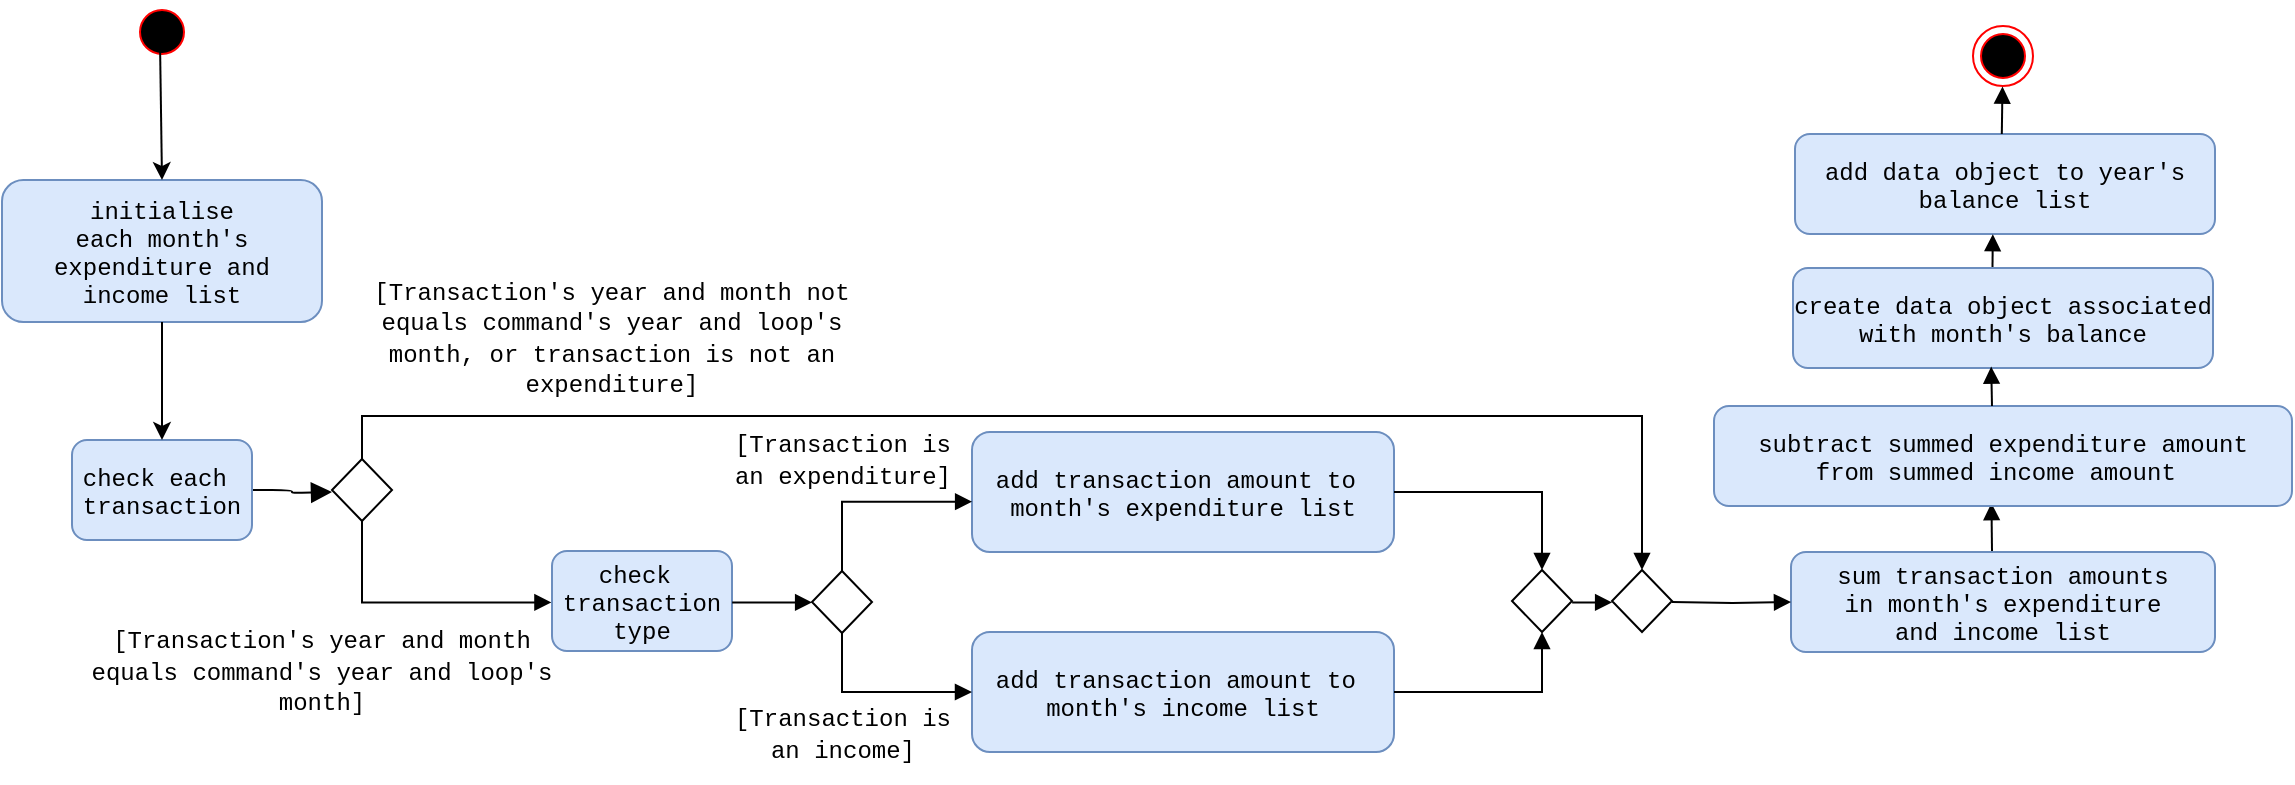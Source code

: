 <mxfile version="12.2.3" type="google" pages="1"><diagram id="0ZkkgdYKWyCDUPyGz1i0" name="Page-1"><mxGraphModel dx="772" dy="386" grid="1" gridSize="10" guides="1" tooltips="1" connect="1" arrows="1" fold="1" page="1" pageScale="1" pageWidth="850" pageHeight="1100" math="0" shadow="0"><root><mxCell id="0"/><mxCell id="1" parent="0"/><mxCell id="3mGbhlE27B9K_nwcrMiw-1" value="" style="edgeStyle=orthogonalEdgeStyle;html=1;verticalAlign=bottom;endArrow=block;endSize=8;strokeColor=#000000;exitX=1;exitY=0.5;exitDx=0;exitDy=0;fontFamily=Courier New;endFill=1;" edge="1" parent="1" source="3mGbhlE27B9K_nwcrMiw-3"><mxGeometry relative="1" as="geometry"><mxPoint x="390.0" y="265" as="targetPoint"/><mxPoint x="399" y="210" as="sourcePoint"/></mxGeometry></mxCell><mxCell id="3mGbhlE27B9K_nwcrMiw-2" value="" style="ellipse;shape=startState;fillColor=#000000;strokeColor=#ff0000;fontFamily=Courier New;" vertex="1" parent="1"><mxGeometry x="290" y="20" width="30" height="30" as="geometry"/></mxCell><mxCell id="3mGbhlE27B9K_nwcrMiw-3" value="check each &#10;transaction" style="fillColor=#DAE8FC;strokeColor=#6C8EBF;fontFamily=Courier New;rounded=1;" vertex="1" parent="1"><mxGeometry x="260" y="239" width="90" height="50" as="geometry"/></mxCell><mxCell id="3mGbhlE27B9K_nwcrMiw-4" value="" style="ellipse;shape=endState;fillColor=#000000;strokeColor=#ff0000;fontFamily=Courier New;" vertex="1" parent="1"><mxGeometry x="1210.5" y="32" width="30" height="30" as="geometry"/></mxCell><mxCell id="3mGbhlE27B9K_nwcrMiw-5" value="" style="edgeStyle=orthogonalEdgeStyle;rounded=0;orthogonalLoop=1;jettySize=auto;html=1;endArrow=block;endFill=1;" edge="1" parent="1" source="3mGbhlE27B9K_nwcrMiw-6"><mxGeometry relative="1" as="geometry"><mxPoint x="499.724" y="320.207" as="targetPoint"/><Array as="points"><mxPoint x="405" y="320"/></Array></mxGeometry></mxCell><mxCell id="3mGbhlE27B9K_nwcrMiw-6" value="" style="rhombus;whiteSpace=wrap;html=1;rounded=0;" vertex="1" parent="1"><mxGeometry x="390" y="248.5" width="30" height="31" as="geometry"/></mxCell><mxCell id="3mGbhlE27B9K_nwcrMiw-7" value="add transaction amount to &#10;month's expenditure list" style="fillColor=#dae8fc;strokeColor=#6c8ebf;fontFamily=Courier New;rounded=1;" vertex="1" parent="1"><mxGeometry x="710" y="235" width="211" height="60" as="geometry"/></mxCell><mxCell id="3mGbhlE27B9K_nwcrMiw-8" value="" style="edgeStyle=orthogonalEdgeStyle;rounded=0;orthogonalLoop=1;jettySize=auto;html=1;endArrow=block;endFill=1;entryX=0.5;entryY=0;entryDx=0;entryDy=0;exitX=0.5;exitY=0;exitDx=0;exitDy=0;" edge="1" parent="1" source="3mGbhlE27B9K_nwcrMiw-6" target="3mGbhlE27B9K_nwcrMiw-9"><mxGeometry relative="1" as="geometry"><mxPoint x="793" y="227" as="sourcePoint"/><mxPoint x="800" y="303" as="targetPoint"/><Array as="points"><mxPoint x="405" y="227"/><mxPoint x="1045" y="227"/></Array></mxGeometry></mxCell><mxCell id="3mGbhlE27B9K_nwcrMiw-9" value="" style="rhombus;whiteSpace=wrap;html=1;rounded=0;" vertex="1" parent="1"><mxGeometry x="1030" y="304" width="30" height="31" as="geometry"/></mxCell><mxCell id="3mGbhlE27B9K_nwcrMiw-10" value="&lt;font face=&quot;Courier New&quot;&gt;[Transaction's year and month equals command's year and loop's month]&lt;/font&gt;" style="text;html=1;strokeColor=none;fillColor=none;align=center;verticalAlign=middle;whiteSpace=wrap;rounded=0;" vertex="1" parent="1"><mxGeometry x="260" y="345" width="250" height="20" as="geometry"/></mxCell><mxCell id="3mGbhlE27B9K_nwcrMiw-11" value="sum transaction amounts &#10;in month's expenditure &#10;and income list" style="fillColor=#dae8fc;strokeColor=#6c8ebf;fontFamily=Courier New;rounded=1;" vertex="1" parent="1"><mxGeometry x="1119.5" y="295" width="212" height="50" as="geometry"/></mxCell><mxCell id="3mGbhlE27B9K_nwcrMiw-12" value="" style="edgeStyle=orthogonalEdgeStyle;rounded=0;orthogonalLoop=1;jettySize=auto;html=1;endArrow=block;endFill=1;entryX=0;entryY=0.5;entryDx=0;entryDy=0;" edge="1" parent="1" target="3mGbhlE27B9K_nwcrMiw-11"><mxGeometry relative="1" as="geometry"><mxPoint x="1060" y="320" as="sourcePoint"/><mxPoint x="1082" y="320" as="targetPoint"/><Array as="points"/></mxGeometry></mxCell><mxCell id="3mGbhlE27B9K_nwcrMiw-13" value="&lt;font face=&quot;Courier New&quot;&gt;[Transaction's year and month not equals command's year and loop's month, or transaction is not an expenditure]&lt;/font&gt;" style="text;html=1;strokeColor=none;fillColor=none;align=center;verticalAlign=middle;whiteSpace=wrap;rounded=0;" vertex="1" parent="1"><mxGeometry x="405" y="178" width="250" height="20" as="geometry"/></mxCell><mxCell id="3mGbhlE27B9K_nwcrMiw-14" value="" style="edgeStyle=orthogonalEdgeStyle;rounded=0;orthogonalLoop=1;jettySize=auto;html=1;endArrow=block;endFill=1;exitX=0.5;exitY=0;exitDx=0;exitDy=0;" edge="1" parent="1"><mxGeometry relative="1" as="geometry"><mxPoint x="1220.0" y="294.5" as="sourcePoint"/><mxPoint x="1219.724" y="270.552" as="targetPoint"/><Array as="points"/></mxGeometry></mxCell><mxCell id="3mGbhlE27B9K_nwcrMiw-15" value="subtract summed expenditure amount &#10;from summed income amount " style="fillColor=#dae8fc;strokeColor=#6c8ebf;fontFamily=Courier New;rounded=1;" vertex="1" parent="1"><mxGeometry x="1081" y="222" width="289" height="50" as="geometry"/></mxCell><mxCell id="3mGbhlE27B9K_nwcrMiw-16" value="add data object to year's &#10;balance list" style="fillColor=#dae8fc;strokeColor=#6c8ebf;fontFamily=Courier New;rounded=1;" vertex="1" parent="1"><mxGeometry x="1121.5" y="86" width="210" height="50" as="geometry"/></mxCell><mxCell id="3mGbhlE27B9K_nwcrMiw-17" value="" style="edgeStyle=orthogonalEdgeStyle;rounded=0;orthogonalLoop=1;jettySize=auto;html=1;endArrow=block;endFill=1;exitX=0.5;exitY=0;exitDx=0;exitDy=0;" edge="1" parent="1"><mxGeometry relative="1" as="geometry"><mxPoint x="1220.167" y="159.667" as="sourcePoint"/><mxPoint x="1220.414" y="136.069" as="targetPoint"/><Array as="points"/></mxGeometry></mxCell><mxCell id="3mGbhlE27B9K_nwcrMiw-18" value="" style="edgeStyle=orthogonalEdgeStyle;rounded=0;orthogonalLoop=1;jettySize=auto;html=1;endArrow=block;endFill=1;exitX=0.5;exitY=0;exitDx=0;exitDy=0;" edge="1" parent="1"><mxGeometry relative="1" as="geometry"><mxPoint x="1224.905" y="86.048" as="sourcePoint"/><mxPoint x="1225.241" y="62.276" as="targetPoint"/><Array as="points"/></mxGeometry></mxCell><mxCell id="3mGbhlE27B9K_nwcrMiw-19" value="initialise &#10;each month's &#10;expenditure and &#10;income list" style="fillColor=#DAE8FC;strokeColor=#6C8EBF;fontFamily=Courier New;rounded=1;" vertex="1" parent="1"><mxGeometry x="225" y="109" width="160" height="71" as="geometry"/></mxCell><mxCell id="3mGbhlE27B9K_nwcrMiw-20" value="" style="endArrow=classic;html=1;" edge="1" parent="1"><mxGeometry width="50" height="50" relative="1" as="geometry"><mxPoint x="305.0" y="180.0" as="sourcePoint"/><mxPoint x="305.0" y="239" as="targetPoint"/></mxGeometry></mxCell><mxCell id="3mGbhlE27B9K_nwcrMiw-21" value="" style="endArrow=classic;html=1;entryX=0.5;entryY=0;entryDx=0;entryDy=0;" edge="1" parent="1" target="3mGbhlE27B9K_nwcrMiw-19"><mxGeometry width="50" height="50" relative="1" as="geometry"><mxPoint x="304.0" y="40" as="sourcePoint"/><mxPoint x="304" y="60" as="targetPoint"/></mxGeometry></mxCell><mxCell id="3mGbhlE27B9K_nwcrMiw-22" value="" style="rhombus;whiteSpace=wrap;html=1;rounded=0;" vertex="1" parent="1"><mxGeometry x="630" y="304.5" width="30" height="31" as="geometry"/></mxCell><mxCell id="3mGbhlE27B9K_nwcrMiw-23" value="check &#10;transaction&#10;type" style="fillColor=#DAE8FC;strokeColor=#6C8EBF;fontFamily=Courier New;rounded=1;" vertex="1" parent="1"><mxGeometry x="500" y="294.5" width="90" height="50" as="geometry"/></mxCell><mxCell id="3mGbhlE27B9K_nwcrMiw-24" value="" style="edgeStyle=orthogonalEdgeStyle;rounded=0;orthogonalLoop=1;jettySize=auto;html=1;endArrow=block;endFill=1;" edge="1" parent="1"><mxGeometry relative="1" as="geometry"><mxPoint x="590.069" y="320.207" as="sourcePoint"/><mxPoint x="630.069" y="320.207" as="targetPoint"/><Array as="points"><mxPoint x="620" y="320"/></Array></mxGeometry></mxCell><mxCell id="3mGbhlE27B9K_nwcrMiw-25" value="" style="edgeStyle=orthogonalEdgeStyle;rounded=0;orthogonalLoop=1;jettySize=auto;html=1;endArrow=block;endFill=1;exitX=0.5;exitY=0;exitDx=0;exitDy=0;" edge="1" parent="1" source="3mGbhlE27B9K_nwcrMiw-22"><mxGeometry relative="1" as="geometry"><mxPoint x="660" y="318.5" as="sourcePoint"/><mxPoint x="710.069" y="269.862" as="targetPoint"/><Array as="points"><mxPoint x="645" y="270"/></Array></mxGeometry></mxCell><mxCell id="3mGbhlE27B9K_nwcrMiw-26" value="&lt;font face=&quot;Courier New&quot;&gt;[Transaction is &lt;br&gt;an expenditure]&lt;/font&gt;" style="text;html=1;resizable=0;points=[];align=center;verticalAlign=middle;labelBackgroundColor=none;" vertex="1" connectable="0" parent="3mGbhlE27B9K_nwcrMiw-25"><mxGeometry x="-0.361" y="-5" relative="1" as="geometry"><mxPoint x="-5" y="-24" as="offset"/></mxGeometry></mxCell><mxCell id="3mGbhlE27B9K_nwcrMiw-27" value="add transaction amount to &#10;month's income list" style="fillColor=#dae8fc;strokeColor=#6c8ebf;fontFamily=Courier New;rounded=1;" vertex="1" parent="1"><mxGeometry x="710" y="335" width="211" height="60" as="geometry"/></mxCell><mxCell id="3mGbhlE27B9K_nwcrMiw-28" value="" style="edgeStyle=orthogonalEdgeStyle;rounded=0;orthogonalLoop=1;jettySize=auto;html=1;endArrow=block;endFill=1;entryX=0;entryY=0.5;entryDx=0;entryDy=0;exitX=0.5;exitY=1;exitDx=0;exitDy=0;" edge="1" parent="1" source="3mGbhlE27B9K_nwcrMiw-22" target="3mGbhlE27B9K_nwcrMiw-27"><mxGeometry relative="1" as="geometry"><mxPoint x="600" y="330" as="sourcePoint"/><mxPoint x="640" y="330" as="targetPoint"/><Array as="points"><mxPoint x="645" y="365"/></Array></mxGeometry></mxCell><mxCell id="3mGbhlE27B9K_nwcrMiw-29" value="" style="edgeStyle=orthogonalEdgeStyle;rounded=0;orthogonalLoop=1;jettySize=auto;html=1;endArrow=block;endFill=1;exitX=1;exitY=0.5;exitDx=0;exitDy=0;entryX=0.5;entryY=0;entryDx=0;entryDy=0;" edge="1" parent="1" source="3mGbhlE27B9K_nwcrMiw-7" target="3mGbhlE27B9K_nwcrMiw-31"><mxGeometry relative="1" as="geometry"><mxPoint x="950" y="289" as="sourcePoint"/><mxPoint x="980" y="320" as="targetPoint"/><Array as="points"><mxPoint x="995" y="265"/></Array></mxGeometry></mxCell><mxCell id="3mGbhlE27B9K_nwcrMiw-30" value="" style="edgeStyle=orthogonalEdgeStyle;rounded=0;orthogonalLoop=1;jettySize=auto;html=1;endArrow=block;endFill=1;exitX=1;exitY=0.5;exitDx=0;exitDy=0;entryX=0.5;entryY=1;entryDx=0;entryDy=0;" edge="1" parent="1" source="3mGbhlE27B9K_nwcrMiw-27" target="3mGbhlE27B9K_nwcrMiw-31"><mxGeometry relative="1" as="geometry"><mxPoint x="930" y="370" as="sourcePoint"/><mxPoint x="1015" y="337.5" as="targetPoint"/><Array as="points"><mxPoint x="995" y="365"/></Array></mxGeometry></mxCell><mxCell id="3mGbhlE27B9K_nwcrMiw-31" value="" style="rhombus;whiteSpace=wrap;html=1;rounded=0;" vertex="1" parent="1"><mxGeometry x="980" y="304" width="30" height="31" as="geometry"/></mxCell><mxCell id="3mGbhlE27B9K_nwcrMiw-32" value="" style="edgeStyle=orthogonalEdgeStyle;rounded=0;orthogonalLoop=1;jettySize=auto;html=1;endArrow=block;endFill=1;" edge="1" parent="1"><mxGeometry relative="1" as="geometry"><mxPoint x="1010.069" y="320.207" as="sourcePoint"/><mxPoint x="1030.069" y="320.207" as="targetPoint"/><Array as="points"><mxPoint x="1020" y="320"/></Array></mxGeometry></mxCell><mxCell id="3mGbhlE27B9K_nwcrMiw-33" value="create data object associated &#10;with month's balance" style="fillColor=#dae8fc;strokeColor=#6c8ebf;fontFamily=Courier New;rounded=1;" vertex="1" parent="1"><mxGeometry x="1120.5" y="153" width="210" height="50" as="geometry"/></mxCell><mxCell id="3mGbhlE27B9K_nwcrMiw-34" value="" style="edgeStyle=orthogonalEdgeStyle;rounded=0;orthogonalLoop=1;jettySize=auto;html=1;endArrow=block;endFill=1;exitX=0.5;exitY=0;exitDx=0;exitDy=0;entryX=0.472;entryY=0.986;entryDx=0;entryDy=0;entryPerimeter=0;" edge="1" parent="1" target="3mGbhlE27B9K_nwcrMiw-33"><mxGeometry relative="1" as="geometry"><mxPoint x="1220.0" y="222.0" as="sourcePoint"/><mxPoint x="1220" y="210" as="targetPoint"/><Array as="points"/></mxGeometry></mxCell><mxCell id="3mGbhlE27B9K_nwcrMiw-35" value="&lt;font face=&quot;Courier New&quot;&gt;[Transaction is &lt;br&gt;an income]&lt;/font&gt;" style="text;html=1;resizable=0;points=[];align=center;verticalAlign=middle;labelBackgroundColor=none;" vertex="1" connectable="0" parent="1"><mxGeometry x="650.241" y="410.121" as="geometry"><mxPoint x="-5" y="-24" as="offset"/></mxGeometry></mxCell></root></mxGraphModel></diagram></mxfile>